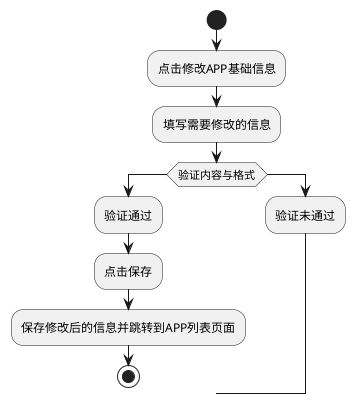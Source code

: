 @startuml
start
:点击修改APP基础信息;
:填写需要修改的信息;
if (验证内容与格式) then
     :验证通过;
     :点击保存;
     :保存修改后的信息并跳转到APP列表页面;
     stop
else
  :验证未通过;
@enduml